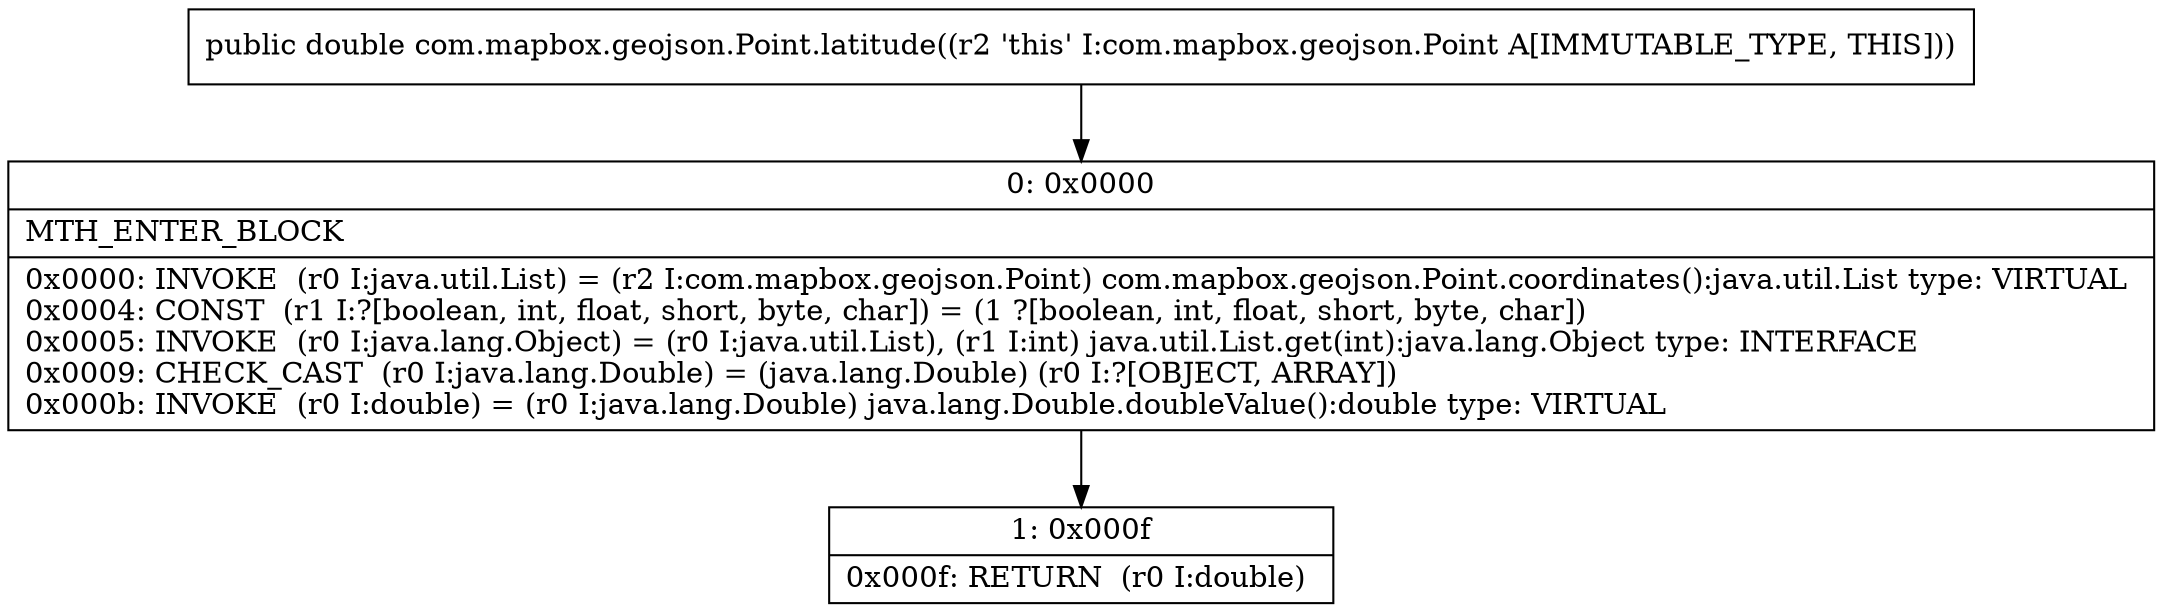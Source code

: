 digraph "CFG forcom.mapbox.geojson.Point.latitude()D" {
Node_0 [shape=record,label="{0\:\ 0x0000|MTH_ENTER_BLOCK\l|0x0000: INVOKE  (r0 I:java.util.List) = (r2 I:com.mapbox.geojson.Point) com.mapbox.geojson.Point.coordinates():java.util.List type: VIRTUAL \l0x0004: CONST  (r1 I:?[boolean, int, float, short, byte, char]) = (1 ?[boolean, int, float, short, byte, char]) \l0x0005: INVOKE  (r0 I:java.lang.Object) = (r0 I:java.util.List), (r1 I:int) java.util.List.get(int):java.lang.Object type: INTERFACE \l0x0009: CHECK_CAST  (r0 I:java.lang.Double) = (java.lang.Double) (r0 I:?[OBJECT, ARRAY]) \l0x000b: INVOKE  (r0 I:double) = (r0 I:java.lang.Double) java.lang.Double.doubleValue():double type: VIRTUAL \l}"];
Node_1 [shape=record,label="{1\:\ 0x000f|0x000f: RETURN  (r0 I:double) \l}"];
MethodNode[shape=record,label="{public double com.mapbox.geojson.Point.latitude((r2 'this' I:com.mapbox.geojson.Point A[IMMUTABLE_TYPE, THIS])) }"];
MethodNode -> Node_0;
Node_0 -> Node_1;
}

